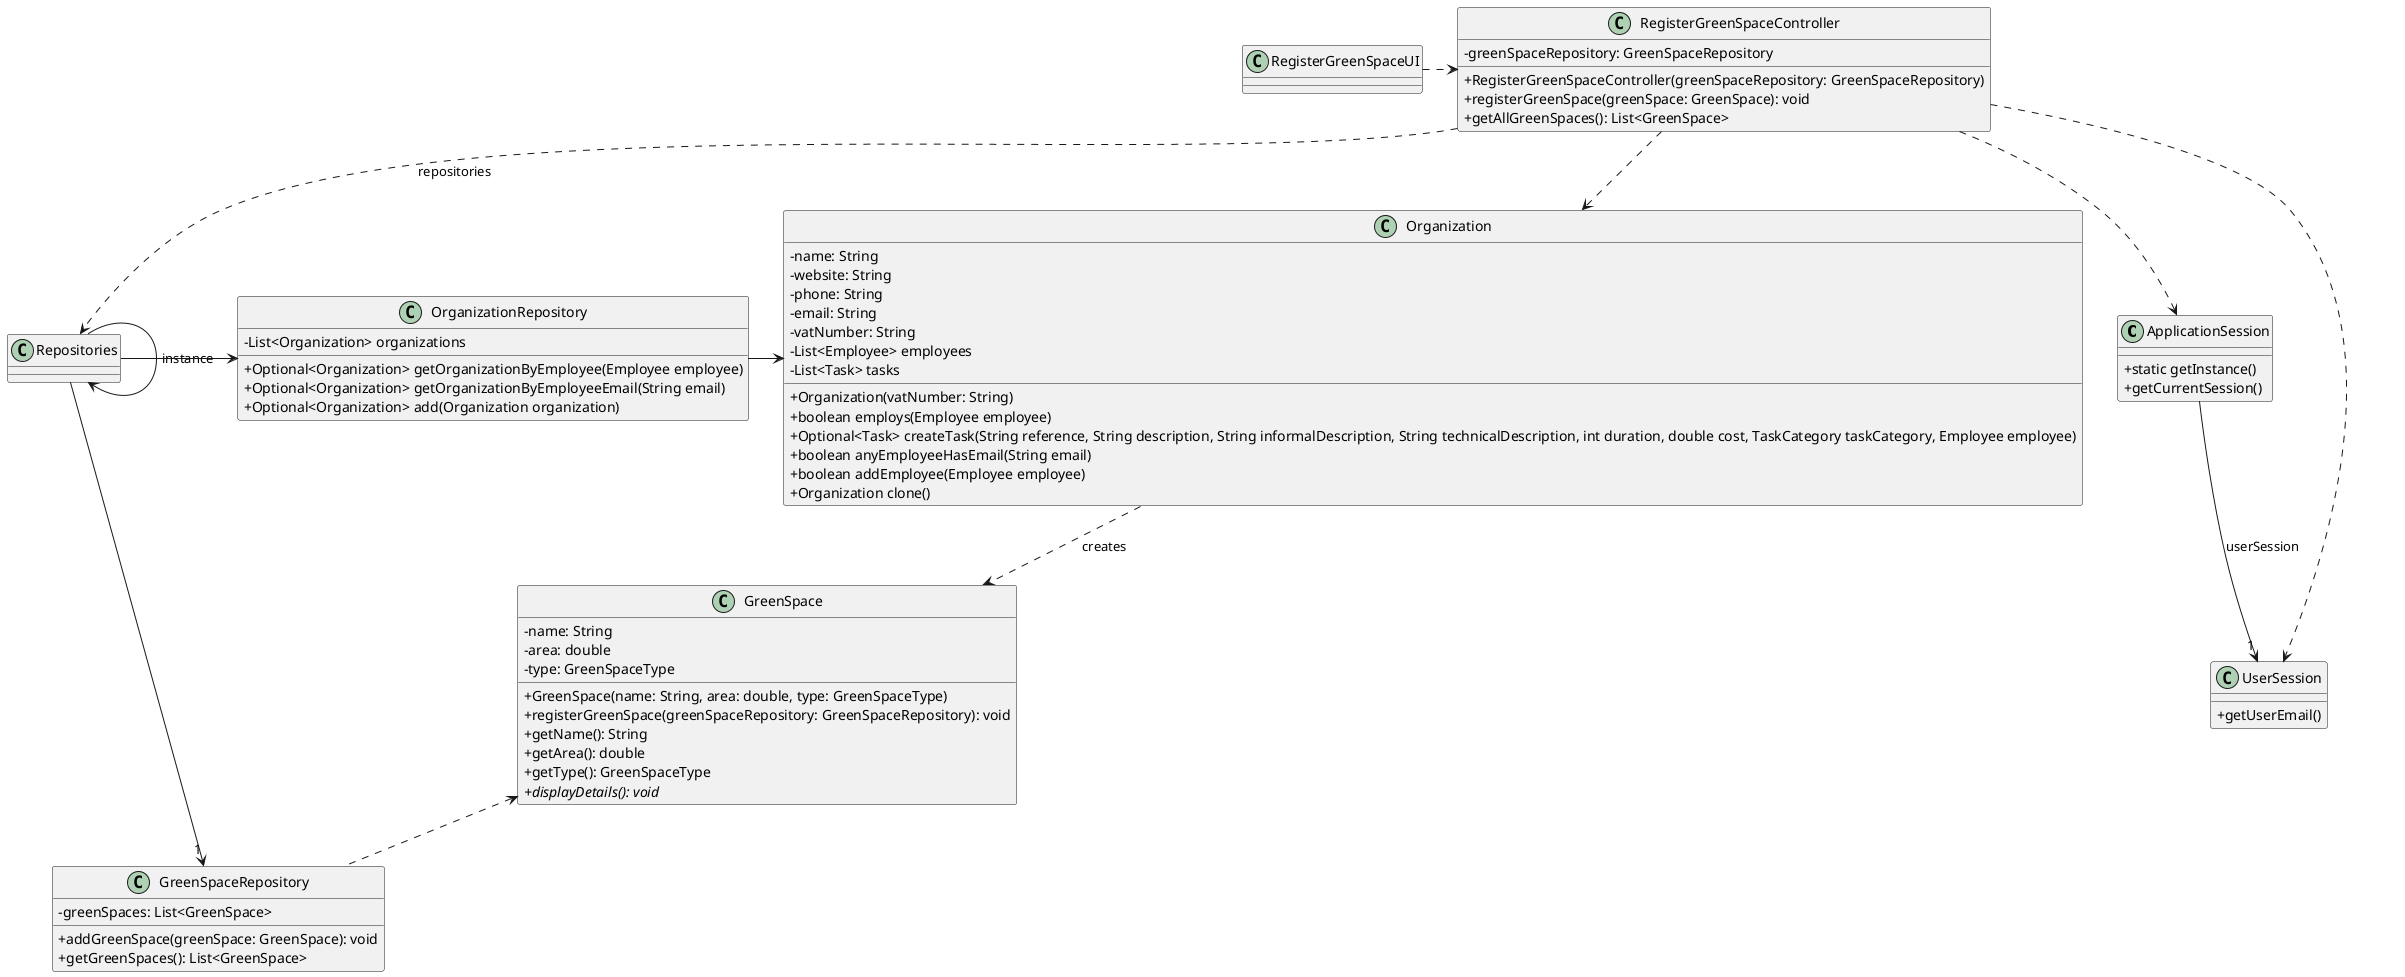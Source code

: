 @startuml

'skinparam monochrome true
skinparam packageStyle rectangle
skinparam shadowing false
skinparam linetype polyline
skinparam linetype orto

skinparam classAttributeIconSize 0

'left to right direction

class ApplicationSession
{
    + static getInstance()
    + getCurrentSession()
}

class UserSession
{
    + getUserEmail()
}

class GreenSpace {
    - name: String
    - area: double
    - type: GreenSpaceType

    + GreenSpace(name: String, area: double, type: GreenSpaceType)
    + registerGreenSpace(greenSpaceRepository: GreenSpaceRepository): void
    + getName(): String
    + getArea(): double
    + getType(): GreenSpaceType
    {abstract} + displayDetails(): void
}

class Organization {
    - name: String
    - website: String
    - phone: String
    - email: String
    - vatNumber: String
    - List<Employee> employees
    - List<Task> tasks

    + Organization(vatNumber: String)
    + boolean employs(Employee employee)
    + Optional<Task> createTask(String reference, String description, String informalDescription, String technicalDescription, int duration, double cost, TaskCategory taskCategory, Employee employee)
    + boolean anyEmployeeHasEmail(String email)
    + boolean addEmployee(Employee employee)
    + Organization clone()
}

class OrganizationRepository {
    - List<Organization> organizations

    + Optional<Organization> getOrganizationByEmployee(Employee employee)
    + Optional<Organization> getOrganizationByEmployeeEmail(String email)
    + Optional<Organization> add(Organization organization)
}

class GreenSpaceRepository {
    - greenSpaces: List<GreenSpace>

    + addGreenSpace(greenSpace: GreenSpace): void
    + getGreenSpaces(): List<GreenSpace>
}

class RegisterGreenSpaceController {
    - greenSpaceRepository: GreenSpaceRepository

    + RegisterGreenSpaceController(greenSpaceRepository: GreenSpaceRepository)
    + registerGreenSpace(greenSpace: GreenSpace): void
    + getAllGreenSpaces(): List<GreenSpace>
}


ApplicationSession --> "1" UserSession : userSession

RegisterGreenSpaceController ..> ApplicationSession
RegisterGreenSpaceController ..> UserSession

Repositories -> Repositories : instance

RegisterGreenSpaceUI .> RegisterGreenSpaceController

RegisterGreenSpaceController .> Repositories : repositories

Repositories -> "1" GreenSpaceRepository
Repositories -> OrganizationRepository
OrganizationRepository -> Organization

Organization ..> GreenSpace : creates
RegisterGreenSpaceController ..> Organization

GreenSpace <.. GreenSpaceRepository

@enduml
